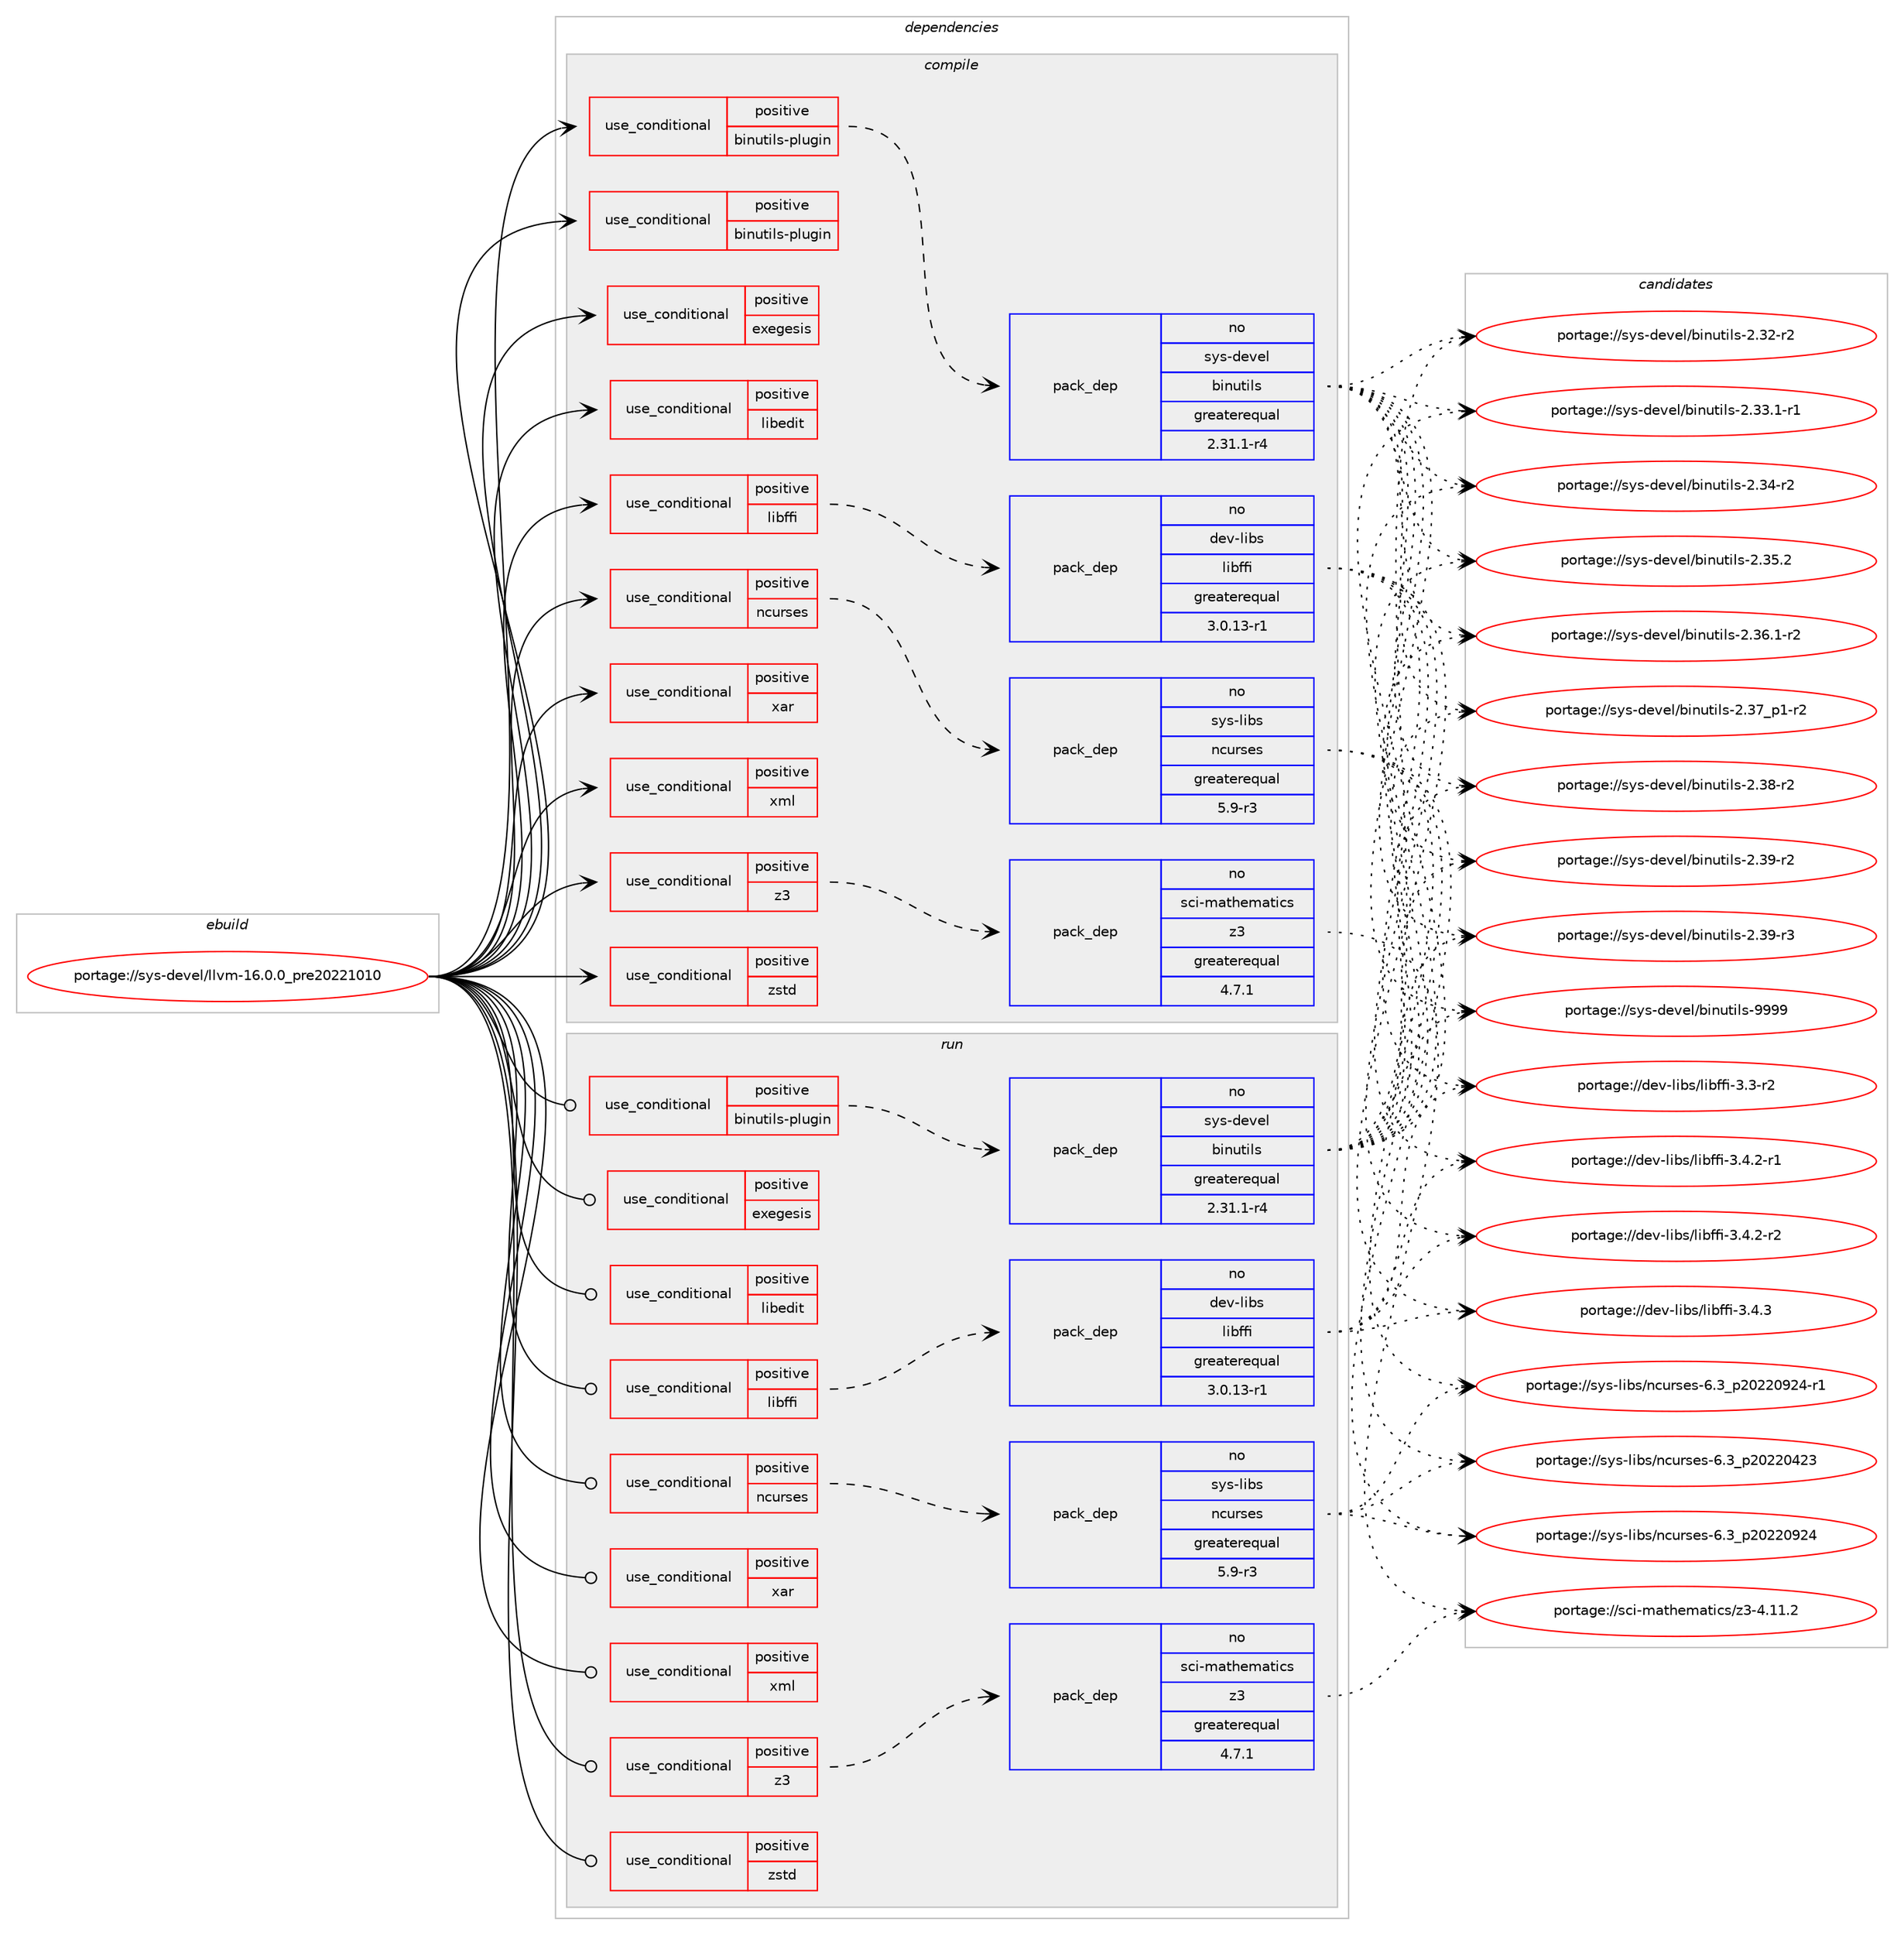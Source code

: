 digraph prolog {

# *************
# Graph options
# *************

newrank=true;
concentrate=true;
compound=true;
graph [rankdir=LR,fontname=Helvetica,fontsize=10,ranksep=1.5];#, ranksep=2.5, nodesep=0.2];
edge  [arrowhead=vee];
node  [fontname=Helvetica,fontsize=10];

# **********
# The ebuild
# **********

subgraph cluster_leftcol {
color=gray;
rank=same;
label=<<i>ebuild</i>>;
id [label="portage://sys-devel/llvm-16.0.0_pre20221010", color=red, width=4, href="../sys-devel/llvm-16.0.0_pre20221010.svg"];
}

# ****************
# The dependencies
# ****************

subgraph cluster_midcol {
color=gray;
label=<<i>dependencies</i>>;
subgraph cluster_compile {
fillcolor="#eeeeee";
style=filled;
label=<<i>compile</i>>;
subgraph cond145 {
dependency247 [label=<<TABLE BORDER="0" CELLBORDER="1" CELLSPACING="0" CELLPADDING="4"><TR><TD ROWSPAN="3" CELLPADDING="10">use_conditional</TD></TR><TR><TD>positive</TD></TR><TR><TD>binutils-plugin</TD></TR></TABLE>>, shape=none, color=red];
subgraph pack103 {
dependency248 [label=<<TABLE BORDER="0" CELLBORDER="1" CELLSPACING="0" CELLPADDING="4" WIDTH="220"><TR><TD ROWSPAN="6" CELLPADDING="30">pack_dep</TD></TR><TR><TD WIDTH="110">no</TD></TR><TR><TD>sys-devel</TD></TR><TR><TD>binutils</TD></TR><TR><TD>greaterequal</TD></TR><TR><TD>2.31.1-r4</TD></TR></TABLE>>, shape=none, color=blue];
}
dependency247:e -> dependency248:w [weight=20,style="dashed",arrowhead="vee"];
}
id:e -> dependency247:w [weight=20,style="solid",arrowhead="vee"];
subgraph cond146 {
dependency249 [label=<<TABLE BORDER="0" CELLBORDER="1" CELLSPACING="0" CELLPADDING="4"><TR><TD ROWSPAN="3" CELLPADDING="10">use_conditional</TD></TR><TR><TD>positive</TD></TR><TR><TD>binutils-plugin</TD></TR></TABLE>>, shape=none, color=red];
# *** BEGIN UNKNOWN DEPENDENCY TYPE (TODO) ***
# dependency249 -> package_dependency(portage://sys-devel/llvm-16.0.0_pre20221010,install,no,sys-libs,binutils-libs,none,[,,],[],[])
# *** END UNKNOWN DEPENDENCY TYPE (TODO) ***

}
id:e -> dependency249:w [weight=20,style="solid",arrowhead="vee"];
subgraph cond147 {
dependency250 [label=<<TABLE BORDER="0" CELLBORDER="1" CELLSPACING="0" CELLPADDING="4"><TR><TD ROWSPAN="3" CELLPADDING="10">use_conditional</TD></TR><TR><TD>positive</TD></TR><TR><TD>exegesis</TD></TR></TABLE>>, shape=none, color=red];
# *** BEGIN UNKNOWN DEPENDENCY TYPE (TODO) ***
# dependency250 -> package_dependency(portage://sys-devel/llvm-16.0.0_pre20221010,install,no,dev-libs,libpfm,none,[,,],any_same_slot,[])
# *** END UNKNOWN DEPENDENCY TYPE (TODO) ***

}
id:e -> dependency250:w [weight=20,style="solid",arrowhead="vee"];
subgraph cond148 {
dependency251 [label=<<TABLE BORDER="0" CELLBORDER="1" CELLSPACING="0" CELLPADDING="4"><TR><TD ROWSPAN="3" CELLPADDING="10">use_conditional</TD></TR><TR><TD>positive</TD></TR><TR><TD>libedit</TD></TR></TABLE>>, shape=none, color=red];
# *** BEGIN UNKNOWN DEPENDENCY TYPE (TODO) ***
# dependency251 -> package_dependency(portage://sys-devel/llvm-16.0.0_pre20221010,install,no,dev-libs,libedit,none,[,,],[slot(0),equal],[use(optenable(abi_x86_32),negative),use(optenable(abi_x86_64),negative),use(optenable(abi_x86_x32),negative),use(optenable(abi_mips_n32),negative),use(optenable(abi_mips_n64),negative),use(optenable(abi_mips_o32),negative),use(optenable(abi_s390_32),negative),use(optenable(abi_s390_64),negative)])
# *** END UNKNOWN DEPENDENCY TYPE (TODO) ***

}
id:e -> dependency251:w [weight=20,style="solid",arrowhead="vee"];
subgraph cond149 {
dependency252 [label=<<TABLE BORDER="0" CELLBORDER="1" CELLSPACING="0" CELLPADDING="4"><TR><TD ROWSPAN="3" CELLPADDING="10">use_conditional</TD></TR><TR><TD>positive</TD></TR><TR><TD>libffi</TD></TR></TABLE>>, shape=none, color=red];
subgraph pack104 {
dependency253 [label=<<TABLE BORDER="0" CELLBORDER="1" CELLSPACING="0" CELLPADDING="4" WIDTH="220"><TR><TD ROWSPAN="6" CELLPADDING="30">pack_dep</TD></TR><TR><TD WIDTH="110">no</TD></TR><TR><TD>dev-libs</TD></TR><TR><TD>libffi</TD></TR><TR><TD>greaterequal</TD></TR><TR><TD>3.0.13-r1</TD></TR></TABLE>>, shape=none, color=blue];
}
dependency252:e -> dependency253:w [weight=20,style="dashed",arrowhead="vee"];
}
id:e -> dependency252:w [weight=20,style="solid",arrowhead="vee"];
subgraph cond150 {
dependency254 [label=<<TABLE BORDER="0" CELLBORDER="1" CELLSPACING="0" CELLPADDING="4"><TR><TD ROWSPAN="3" CELLPADDING="10">use_conditional</TD></TR><TR><TD>positive</TD></TR><TR><TD>ncurses</TD></TR></TABLE>>, shape=none, color=red];
subgraph pack105 {
dependency255 [label=<<TABLE BORDER="0" CELLBORDER="1" CELLSPACING="0" CELLPADDING="4" WIDTH="220"><TR><TD ROWSPAN="6" CELLPADDING="30">pack_dep</TD></TR><TR><TD WIDTH="110">no</TD></TR><TR><TD>sys-libs</TD></TR><TR><TD>ncurses</TD></TR><TR><TD>greaterequal</TD></TR><TR><TD>5.9-r3</TD></TR></TABLE>>, shape=none, color=blue];
}
dependency254:e -> dependency255:w [weight=20,style="dashed",arrowhead="vee"];
}
id:e -> dependency254:w [weight=20,style="solid",arrowhead="vee"];
subgraph cond151 {
dependency256 [label=<<TABLE BORDER="0" CELLBORDER="1" CELLSPACING="0" CELLPADDING="4"><TR><TD ROWSPAN="3" CELLPADDING="10">use_conditional</TD></TR><TR><TD>positive</TD></TR><TR><TD>xar</TD></TR></TABLE>>, shape=none, color=red];
# *** BEGIN UNKNOWN DEPENDENCY TYPE (TODO) ***
# dependency256 -> package_dependency(portage://sys-devel/llvm-16.0.0_pre20221010,install,no,app-arch,xar,none,[,,],[],[])
# *** END UNKNOWN DEPENDENCY TYPE (TODO) ***

}
id:e -> dependency256:w [weight=20,style="solid",arrowhead="vee"];
subgraph cond152 {
dependency257 [label=<<TABLE BORDER="0" CELLBORDER="1" CELLSPACING="0" CELLPADDING="4"><TR><TD ROWSPAN="3" CELLPADDING="10">use_conditional</TD></TR><TR><TD>positive</TD></TR><TR><TD>xml</TD></TR></TABLE>>, shape=none, color=red];
# *** BEGIN UNKNOWN DEPENDENCY TYPE (TODO) ***
# dependency257 -> package_dependency(portage://sys-devel/llvm-16.0.0_pre20221010,install,no,dev-libs,libxml2,none,[,,],[slot(2),equal],[use(optenable(abi_x86_32),negative),use(optenable(abi_x86_64),negative),use(optenable(abi_x86_x32),negative),use(optenable(abi_mips_n32),negative),use(optenable(abi_mips_n64),negative),use(optenable(abi_mips_o32),negative),use(optenable(abi_s390_32),negative),use(optenable(abi_s390_64),negative)])
# *** END UNKNOWN DEPENDENCY TYPE (TODO) ***

}
id:e -> dependency257:w [weight=20,style="solid",arrowhead="vee"];
subgraph cond153 {
dependency258 [label=<<TABLE BORDER="0" CELLBORDER="1" CELLSPACING="0" CELLPADDING="4"><TR><TD ROWSPAN="3" CELLPADDING="10">use_conditional</TD></TR><TR><TD>positive</TD></TR><TR><TD>z3</TD></TR></TABLE>>, shape=none, color=red];
subgraph pack106 {
dependency259 [label=<<TABLE BORDER="0" CELLBORDER="1" CELLSPACING="0" CELLPADDING="4" WIDTH="220"><TR><TD ROWSPAN="6" CELLPADDING="30">pack_dep</TD></TR><TR><TD WIDTH="110">no</TD></TR><TR><TD>sci-mathematics</TD></TR><TR><TD>z3</TD></TR><TR><TD>greaterequal</TD></TR><TR><TD>4.7.1</TD></TR></TABLE>>, shape=none, color=blue];
}
dependency258:e -> dependency259:w [weight=20,style="dashed",arrowhead="vee"];
}
id:e -> dependency258:w [weight=20,style="solid",arrowhead="vee"];
subgraph cond154 {
dependency260 [label=<<TABLE BORDER="0" CELLBORDER="1" CELLSPACING="0" CELLPADDING="4"><TR><TD ROWSPAN="3" CELLPADDING="10">use_conditional</TD></TR><TR><TD>positive</TD></TR><TR><TD>zstd</TD></TR></TABLE>>, shape=none, color=red];
# *** BEGIN UNKNOWN DEPENDENCY TYPE (TODO) ***
# dependency260 -> package_dependency(portage://sys-devel/llvm-16.0.0_pre20221010,install,no,app-arch,zstd,none,[,,],any_same_slot,[use(optenable(abi_x86_32),negative),use(optenable(abi_x86_64),negative),use(optenable(abi_x86_x32),negative),use(optenable(abi_mips_n32),negative),use(optenable(abi_mips_n64),negative),use(optenable(abi_mips_o32),negative),use(optenable(abi_s390_32),negative),use(optenable(abi_s390_64),negative)])
# *** END UNKNOWN DEPENDENCY TYPE (TODO) ***

}
id:e -> dependency260:w [weight=20,style="solid",arrowhead="vee"];
# *** BEGIN UNKNOWN DEPENDENCY TYPE (TODO) ***
# id -> package_dependency(portage://sys-devel/llvm-16.0.0_pre20221010,install,no,sys-libs,zlib,none,[,,],[slot(0),equal],[use(optenable(abi_x86_32),negative),use(optenable(abi_x86_64),negative),use(optenable(abi_x86_x32),negative),use(optenable(abi_mips_n32),negative),use(optenable(abi_mips_n64),negative),use(optenable(abi_mips_o32),negative),use(optenable(abi_s390_32),negative),use(optenable(abi_s390_64),negative)])
# *** END UNKNOWN DEPENDENCY TYPE (TODO) ***

}
subgraph cluster_compileandrun {
fillcolor="#eeeeee";
style=filled;
label=<<i>compile and run</i>>;
}
subgraph cluster_run {
fillcolor="#eeeeee";
style=filled;
label=<<i>run</i>>;
subgraph cond155 {
dependency261 [label=<<TABLE BORDER="0" CELLBORDER="1" CELLSPACING="0" CELLPADDING="4"><TR><TD ROWSPAN="3" CELLPADDING="10">use_conditional</TD></TR><TR><TD>positive</TD></TR><TR><TD>binutils-plugin</TD></TR></TABLE>>, shape=none, color=red];
subgraph pack107 {
dependency262 [label=<<TABLE BORDER="0" CELLBORDER="1" CELLSPACING="0" CELLPADDING="4" WIDTH="220"><TR><TD ROWSPAN="6" CELLPADDING="30">pack_dep</TD></TR><TR><TD WIDTH="110">no</TD></TR><TR><TD>sys-devel</TD></TR><TR><TD>binutils</TD></TR><TR><TD>greaterequal</TD></TR><TR><TD>2.31.1-r4</TD></TR></TABLE>>, shape=none, color=blue];
}
dependency261:e -> dependency262:w [weight=20,style="dashed",arrowhead="vee"];
}
id:e -> dependency261:w [weight=20,style="solid",arrowhead="odot"];
subgraph cond156 {
dependency263 [label=<<TABLE BORDER="0" CELLBORDER="1" CELLSPACING="0" CELLPADDING="4"><TR><TD ROWSPAN="3" CELLPADDING="10">use_conditional</TD></TR><TR><TD>positive</TD></TR><TR><TD>exegesis</TD></TR></TABLE>>, shape=none, color=red];
# *** BEGIN UNKNOWN DEPENDENCY TYPE (TODO) ***
# dependency263 -> package_dependency(portage://sys-devel/llvm-16.0.0_pre20221010,run,no,dev-libs,libpfm,none,[,,],any_same_slot,[])
# *** END UNKNOWN DEPENDENCY TYPE (TODO) ***

}
id:e -> dependency263:w [weight=20,style="solid",arrowhead="odot"];
subgraph cond157 {
dependency264 [label=<<TABLE BORDER="0" CELLBORDER="1" CELLSPACING="0" CELLPADDING="4"><TR><TD ROWSPAN="3" CELLPADDING="10">use_conditional</TD></TR><TR><TD>positive</TD></TR><TR><TD>libedit</TD></TR></TABLE>>, shape=none, color=red];
# *** BEGIN UNKNOWN DEPENDENCY TYPE (TODO) ***
# dependency264 -> package_dependency(portage://sys-devel/llvm-16.0.0_pre20221010,run,no,dev-libs,libedit,none,[,,],[slot(0),equal],[use(optenable(abi_x86_32),negative),use(optenable(abi_x86_64),negative),use(optenable(abi_x86_x32),negative),use(optenable(abi_mips_n32),negative),use(optenable(abi_mips_n64),negative),use(optenable(abi_mips_o32),negative),use(optenable(abi_s390_32),negative),use(optenable(abi_s390_64),negative)])
# *** END UNKNOWN DEPENDENCY TYPE (TODO) ***

}
id:e -> dependency264:w [weight=20,style="solid",arrowhead="odot"];
subgraph cond158 {
dependency265 [label=<<TABLE BORDER="0" CELLBORDER="1" CELLSPACING="0" CELLPADDING="4"><TR><TD ROWSPAN="3" CELLPADDING="10">use_conditional</TD></TR><TR><TD>positive</TD></TR><TR><TD>libffi</TD></TR></TABLE>>, shape=none, color=red];
subgraph pack108 {
dependency266 [label=<<TABLE BORDER="0" CELLBORDER="1" CELLSPACING="0" CELLPADDING="4" WIDTH="220"><TR><TD ROWSPAN="6" CELLPADDING="30">pack_dep</TD></TR><TR><TD WIDTH="110">no</TD></TR><TR><TD>dev-libs</TD></TR><TR><TD>libffi</TD></TR><TR><TD>greaterequal</TD></TR><TR><TD>3.0.13-r1</TD></TR></TABLE>>, shape=none, color=blue];
}
dependency265:e -> dependency266:w [weight=20,style="dashed",arrowhead="vee"];
}
id:e -> dependency265:w [weight=20,style="solid",arrowhead="odot"];
subgraph cond159 {
dependency267 [label=<<TABLE BORDER="0" CELLBORDER="1" CELLSPACING="0" CELLPADDING="4"><TR><TD ROWSPAN="3" CELLPADDING="10">use_conditional</TD></TR><TR><TD>positive</TD></TR><TR><TD>ncurses</TD></TR></TABLE>>, shape=none, color=red];
subgraph pack109 {
dependency268 [label=<<TABLE BORDER="0" CELLBORDER="1" CELLSPACING="0" CELLPADDING="4" WIDTH="220"><TR><TD ROWSPAN="6" CELLPADDING="30">pack_dep</TD></TR><TR><TD WIDTH="110">no</TD></TR><TR><TD>sys-libs</TD></TR><TR><TD>ncurses</TD></TR><TR><TD>greaterequal</TD></TR><TR><TD>5.9-r3</TD></TR></TABLE>>, shape=none, color=blue];
}
dependency267:e -> dependency268:w [weight=20,style="dashed",arrowhead="vee"];
}
id:e -> dependency267:w [weight=20,style="solid",arrowhead="odot"];
subgraph cond160 {
dependency269 [label=<<TABLE BORDER="0" CELLBORDER="1" CELLSPACING="0" CELLPADDING="4"><TR><TD ROWSPAN="3" CELLPADDING="10">use_conditional</TD></TR><TR><TD>positive</TD></TR><TR><TD>xar</TD></TR></TABLE>>, shape=none, color=red];
# *** BEGIN UNKNOWN DEPENDENCY TYPE (TODO) ***
# dependency269 -> package_dependency(portage://sys-devel/llvm-16.0.0_pre20221010,run,no,app-arch,xar,none,[,,],[],[])
# *** END UNKNOWN DEPENDENCY TYPE (TODO) ***

}
id:e -> dependency269:w [weight=20,style="solid",arrowhead="odot"];
subgraph cond161 {
dependency270 [label=<<TABLE BORDER="0" CELLBORDER="1" CELLSPACING="0" CELLPADDING="4"><TR><TD ROWSPAN="3" CELLPADDING="10">use_conditional</TD></TR><TR><TD>positive</TD></TR><TR><TD>xml</TD></TR></TABLE>>, shape=none, color=red];
# *** BEGIN UNKNOWN DEPENDENCY TYPE (TODO) ***
# dependency270 -> package_dependency(portage://sys-devel/llvm-16.0.0_pre20221010,run,no,dev-libs,libxml2,none,[,,],[slot(2),equal],[use(optenable(abi_x86_32),negative),use(optenable(abi_x86_64),negative),use(optenable(abi_x86_x32),negative),use(optenable(abi_mips_n32),negative),use(optenable(abi_mips_n64),negative),use(optenable(abi_mips_o32),negative),use(optenable(abi_s390_32),negative),use(optenable(abi_s390_64),negative)])
# *** END UNKNOWN DEPENDENCY TYPE (TODO) ***

}
id:e -> dependency270:w [weight=20,style="solid",arrowhead="odot"];
subgraph cond162 {
dependency271 [label=<<TABLE BORDER="0" CELLBORDER="1" CELLSPACING="0" CELLPADDING="4"><TR><TD ROWSPAN="3" CELLPADDING="10">use_conditional</TD></TR><TR><TD>positive</TD></TR><TR><TD>z3</TD></TR></TABLE>>, shape=none, color=red];
subgraph pack110 {
dependency272 [label=<<TABLE BORDER="0" CELLBORDER="1" CELLSPACING="0" CELLPADDING="4" WIDTH="220"><TR><TD ROWSPAN="6" CELLPADDING="30">pack_dep</TD></TR><TR><TD WIDTH="110">no</TD></TR><TR><TD>sci-mathematics</TD></TR><TR><TD>z3</TD></TR><TR><TD>greaterequal</TD></TR><TR><TD>4.7.1</TD></TR></TABLE>>, shape=none, color=blue];
}
dependency271:e -> dependency272:w [weight=20,style="dashed",arrowhead="vee"];
}
id:e -> dependency271:w [weight=20,style="solid",arrowhead="odot"];
subgraph cond163 {
dependency273 [label=<<TABLE BORDER="0" CELLBORDER="1" CELLSPACING="0" CELLPADDING="4"><TR><TD ROWSPAN="3" CELLPADDING="10">use_conditional</TD></TR><TR><TD>positive</TD></TR><TR><TD>zstd</TD></TR></TABLE>>, shape=none, color=red];
# *** BEGIN UNKNOWN DEPENDENCY TYPE (TODO) ***
# dependency273 -> package_dependency(portage://sys-devel/llvm-16.0.0_pre20221010,run,no,app-arch,zstd,none,[,,],any_same_slot,[use(optenable(abi_x86_32),negative),use(optenable(abi_x86_64),negative),use(optenable(abi_x86_x32),negative),use(optenable(abi_mips_n32),negative),use(optenable(abi_mips_n64),negative),use(optenable(abi_mips_o32),negative),use(optenable(abi_s390_32),negative),use(optenable(abi_s390_64),negative)])
# *** END UNKNOWN DEPENDENCY TYPE (TODO) ***

}
id:e -> dependency273:w [weight=20,style="solid",arrowhead="odot"];
# *** BEGIN UNKNOWN DEPENDENCY TYPE (TODO) ***
# id -> package_dependency(portage://sys-devel/llvm-16.0.0_pre20221010,run,no,sys-libs,zlib,none,[,,],[slot(0),equal],[use(optenable(abi_x86_32),negative),use(optenable(abi_x86_64),negative),use(optenable(abi_x86_x32),negative),use(optenable(abi_mips_n32),negative),use(optenable(abi_mips_n64),negative),use(optenable(abi_mips_o32),negative),use(optenable(abi_s390_32),negative),use(optenable(abi_s390_64),negative)])
# *** END UNKNOWN DEPENDENCY TYPE (TODO) ***

# *** BEGIN UNKNOWN DEPENDENCY TYPE (TODO) ***
# id -> package_dependency(portage://sys-devel/llvm-16.0.0_pre20221010,run,weak,sys-devel,llvm,none,[,,],[slot(0)],[])
# *** END UNKNOWN DEPENDENCY TYPE (TODO) ***

}
}

# **************
# The candidates
# **************

subgraph cluster_choices {
rank=same;
color=gray;
label=<<i>candidates</i>>;

subgraph choice103 {
color=black;
nodesep=1;
choice11512111545100101118101108479810511011711610510811545504651504511450 [label="portage://sys-devel/binutils-2.32-r2", color=red, width=4,href="../sys-devel/binutils-2.32-r2.svg"];
choice115121115451001011181011084798105110117116105108115455046515146494511449 [label="portage://sys-devel/binutils-2.33.1-r1", color=red, width=4,href="../sys-devel/binutils-2.33.1-r1.svg"];
choice11512111545100101118101108479810511011711610510811545504651524511450 [label="portage://sys-devel/binutils-2.34-r2", color=red, width=4,href="../sys-devel/binutils-2.34-r2.svg"];
choice11512111545100101118101108479810511011711610510811545504651534650 [label="portage://sys-devel/binutils-2.35.2", color=red, width=4,href="../sys-devel/binutils-2.35.2.svg"];
choice115121115451001011181011084798105110117116105108115455046515446494511450 [label="portage://sys-devel/binutils-2.36.1-r2", color=red, width=4,href="../sys-devel/binutils-2.36.1-r2.svg"];
choice115121115451001011181011084798105110117116105108115455046515595112494511450 [label="portage://sys-devel/binutils-2.37_p1-r2", color=red, width=4,href="../sys-devel/binutils-2.37_p1-r2.svg"];
choice11512111545100101118101108479810511011711610510811545504651564511450 [label="portage://sys-devel/binutils-2.38-r2", color=red, width=4,href="../sys-devel/binutils-2.38-r2.svg"];
choice11512111545100101118101108479810511011711610510811545504651574511450 [label="portage://sys-devel/binutils-2.39-r2", color=red, width=4,href="../sys-devel/binutils-2.39-r2.svg"];
choice11512111545100101118101108479810511011711610510811545504651574511451 [label="portage://sys-devel/binutils-2.39-r3", color=red, width=4,href="../sys-devel/binutils-2.39-r3.svg"];
choice1151211154510010111810110847981051101171161051081154557575757 [label="portage://sys-devel/binutils-9999", color=red, width=4,href="../sys-devel/binutils-9999.svg"];
dependency248:e -> choice11512111545100101118101108479810511011711610510811545504651504511450:w [style=dotted,weight="100"];
dependency248:e -> choice115121115451001011181011084798105110117116105108115455046515146494511449:w [style=dotted,weight="100"];
dependency248:e -> choice11512111545100101118101108479810511011711610510811545504651524511450:w [style=dotted,weight="100"];
dependency248:e -> choice11512111545100101118101108479810511011711610510811545504651534650:w [style=dotted,weight="100"];
dependency248:e -> choice115121115451001011181011084798105110117116105108115455046515446494511450:w [style=dotted,weight="100"];
dependency248:e -> choice115121115451001011181011084798105110117116105108115455046515595112494511450:w [style=dotted,weight="100"];
dependency248:e -> choice11512111545100101118101108479810511011711610510811545504651564511450:w [style=dotted,weight="100"];
dependency248:e -> choice11512111545100101118101108479810511011711610510811545504651574511450:w [style=dotted,weight="100"];
dependency248:e -> choice11512111545100101118101108479810511011711610510811545504651574511451:w [style=dotted,weight="100"];
dependency248:e -> choice1151211154510010111810110847981051101171161051081154557575757:w [style=dotted,weight="100"];
}
subgraph choice104 {
color=black;
nodesep=1;
choice10010111845108105981154710810598102102105455146514511450 [label="portage://dev-libs/libffi-3.3-r2", color=red, width=4,href="../dev-libs/libffi-3.3-r2.svg"];
choice100101118451081059811547108105981021021054551465246504511449 [label="portage://dev-libs/libffi-3.4.2-r1", color=red, width=4,href="../dev-libs/libffi-3.4.2-r1.svg"];
choice100101118451081059811547108105981021021054551465246504511450 [label="portage://dev-libs/libffi-3.4.2-r2", color=red, width=4,href="../dev-libs/libffi-3.4.2-r2.svg"];
choice10010111845108105981154710810598102102105455146524651 [label="portage://dev-libs/libffi-3.4.3", color=red, width=4,href="../dev-libs/libffi-3.4.3.svg"];
dependency253:e -> choice10010111845108105981154710810598102102105455146514511450:w [style=dotted,weight="100"];
dependency253:e -> choice100101118451081059811547108105981021021054551465246504511449:w [style=dotted,weight="100"];
dependency253:e -> choice100101118451081059811547108105981021021054551465246504511450:w [style=dotted,weight="100"];
dependency253:e -> choice10010111845108105981154710810598102102105455146524651:w [style=dotted,weight="100"];
}
subgraph choice105 {
color=black;
nodesep=1;
choice1151211154510810598115471109911711411510111545544651951125048505048525051 [label="portage://sys-libs/ncurses-6.3_p20220423", color=red, width=4,href="../sys-libs/ncurses-6.3_p20220423.svg"];
choice1151211154510810598115471109911711411510111545544651951125048505048575052 [label="portage://sys-libs/ncurses-6.3_p20220924", color=red, width=4,href="../sys-libs/ncurses-6.3_p20220924.svg"];
choice11512111545108105981154711099117114115101115455446519511250485050485750524511449 [label="portage://sys-libs/ncurses-6.3_p20220924-r1", color=red, width=4,href="../sys-libs/ncurses-6.3_p20220924-r1.svg"];
dependency255:e -> choice1151211154510810598115471109911711411510111545544651951125048505048525051:w [style=dotted,weight="100"];
dependency255:e -> choice1151211154510810598115471109911711411510111545544651951125048505048575052:w [style=dotted,weight="100"];
dependency255:e -> choice11512111545108105981154711099117114115101115455446519511250485050485750524511449:w [style=dotted,weight="100"];
}
subgraph choice106 {
color=black;
nodesep=1;
choice1159910545109971161041011099711610599115471225145524649494650 [label="portage://sci-mathematics/z3-4.11.2", color=red, width=4,href="../sci-mathematics/z3-4.11.2.svg"];
dependency259:e -> choice1159910545109971161041011099711610599115471225145524649494650:w [style=dotted,weight="100"];
}
subgraph choice107 {
color=black;
nodesep=1;
choice11512111545100101118101108479810511011711610510811545504651504511450 [label="portage://sys-devel/binutils-2.32-r2", color=red, width=4,href="../sys-devel/binutils-2.32-r2.svg"];
choice115121115451001011181011084798105110117116105108115455046515146494511449 [label="portage://sys-devel/binutils-2.33.1-r1", color=red, width=4,href="../sys-devel/binutils-2.33.1-r1.svg"];
choice11512111545100101118101108479810511011711610510811545504651524511450 [label="portage://sys-devel/binutils-2.34-r2", color=red, width=4,href="../sys-devel/binutils-2.34-r2.svg"];
choice11512111545100101118101108479810511011711610510811545504651534650 [label="portage://sys-devel/binutils-2.35.2", color=red, width=4,href="../sys-devel/binutils-2.35.2.svg"];
choice115121115451001011181011084798105110117116105108115455046515446494511450 [label="portage://sys-devel/binutils-2.36.1-r2", color=red, width=4,href="../sys-devel/binutils-2.36.1-r2.svg"];
choice115121115451001011181011084798105110117116105108115455046515595112494511450 [label="portage://sys-devel/binutils-2.37_p1-r2", color=red, width=4,href="../sys-devel/binutils-2.37_p1-r2.svg"];
choice11512111545100101118101108479810511011711610510811545504651564511450 [label="portage://sys-devel/binutils-2.38-r2", color=red, width=4,href="../sys-devel/binutils-2.38-r2.svg"];
choice11512111545100101118101108479810511011711610510811545504651574511450 [label="portage://sys-devel/binutils-2.39-r2", color=red, width=4,href="../sys-devel/binutils-2.39-r2.svg"];
choice11512111545100101118101108479810511011711610510811545504651574511451 [label="portage://sys-devel/binutils-2.39-r3", color=red, width=4,href="../sys-devel/binutils-2.39-r3.svg"];
choice1151211154510010111810110847981051101171161051081154557575757 [label="portage://sys-devel/binutils-9999", color=red, width=4,href="../sys-devel/binutils-9999.svg"];
dependency262:e -> choice11512111545100101118101108479810511011711610510811545504651504511450:w [style=dotted,weight="100"];
dependency262:e -> choice115121115451001011181011084798105110117116105108115455046515146494511449:w [style=dotted,weight="100"];
dependency262:e -> choice11512111545100101118101108479810511011711610510811545504651524511450:w [style=dotted,weight="100"];
dependency262:e -> choice11512111545100101118101108479810511011711610510811545504651534650:w [style=dotted,weight="100"];
dependency262:e -> choice115121115451001011181011084798105110117116105108115455046515446494511450:w [style=dotted,weight="100"];
dependency262:e -> choice115121115451001011181011084798105110117116105108115455046515595112494511450:w [style=dotted,weight="100"];
dependency262:e -> choice11512111545100101118101108479810511011711610510811545504651564511450:w [style=dotted,weight="100"];
dependency262:e -> choice11512111545100101118101108479810511011711610510811545504651574511450:w [style=dotted,weight="100"];
dependency262:e -> choice11512111545100101118101108479810511011711610510811545504651574511451:w [style=dotted,weight="100"];
dependency262:e -> choice1151211154510010111810110847981051101171161051081154557575757:w [style=dotted,weight="100"];
}
subgraph choice108 {
color=black;
nodesep=1;
choice10010111845108105981154710810598102102105455146514511450 [label="portage://dev-libs/libffi-3.3-r2", color=red, width=4,href="../dev-libs/libffi-3.3-r2.svg"];
choice100101118451081059811547108105981021021054551465246504511449 [label="portage://dev-libs/libffi-3.4.2-r1", color=red, width=4,href="../dev-libs/libffi-3.4.2-r1.svg"];
choice100101118451081059811547108105981021021054551465246504511450 [label="portage://dev-libs/libffi-3.4.2-r2", color=red, width=4,href="../dev-libs/libffi-3.4.2-r2.svg"];
choice10010111845108105981154710810598102102105455146524651 [label="portage://dev-libs/libffi-3.4.3", color=red, width=4,href="../dev-libs/libffi-3.4.3.svg"];
dependency266:e -> choice10010111845108105981154710810598102102105455146514511450:w [style=dotted,weight="100"];
dependency266:e -> choice100101118451081059811547108105981021021054551465246504511449:w [style=dotted,weight="100"];
dependency266:e -> choice100101118451081059811547108105981021021054551465246504511450:w [style=dotted,weight="100"];
dependency266:e -> choice10010111845108105981154710810598102102105455146524651:w [style=dotted,weight="100"];
}
subgraph choice109 {
color=black;
nodesep=1;
choice1151211154510810598115471109911711411510111545544651951125048505048525051 [label="portage://sys-libs/ncurses-6.3_p20220423", color=red, width=4,href="../sys-libs/ncurses-6.3_p20220423.svg"];
choice1151211154510810598115471109911711411510111545544651951125048505048575052 [label="portage://sys-libs/ncurses-6.3_p20220924", color=red, width=4,href="../sys-libs/ncurses-6.3_p20220924.svg"];
choice11512111545108105981154711099117114115101115455446519511250485050485750524511449 [label="portage://sys-libs/ncurses-6.3_p20220924-r1", color=red, width=4,href="../sys-libs/ncurses-6.3_p20220924-r1.svg"];
dependency268:e -> choice1151211154510810598115471109911711411510111545544651951125048505048525051:w [style=dotted,weight="100"];
dependency268:e -> choice1151211154510810598115471109911711411510111545544651951125048505048575052:w [style=dotted,weight="100"];
dependency268:e -> choice11512111545108105981154711099117114115101115455446519511250485050485750524511449:w [style=dotted,weight="100"];
}
subgraph choice110 {
color=black;
nodesep=1;
choice1159910545109971161041011099711610599115471225145524649494650 [label="portage://sci-mathematics/z3-4.11.2", color=red, width=4,href="../sci-mathematics/z3-4.11.2.svg"];
dependency272:e -> choice1159910545109971161041011099711610599115471225145524649494650:w [style=dotted,weight="100"];
}
}

}
